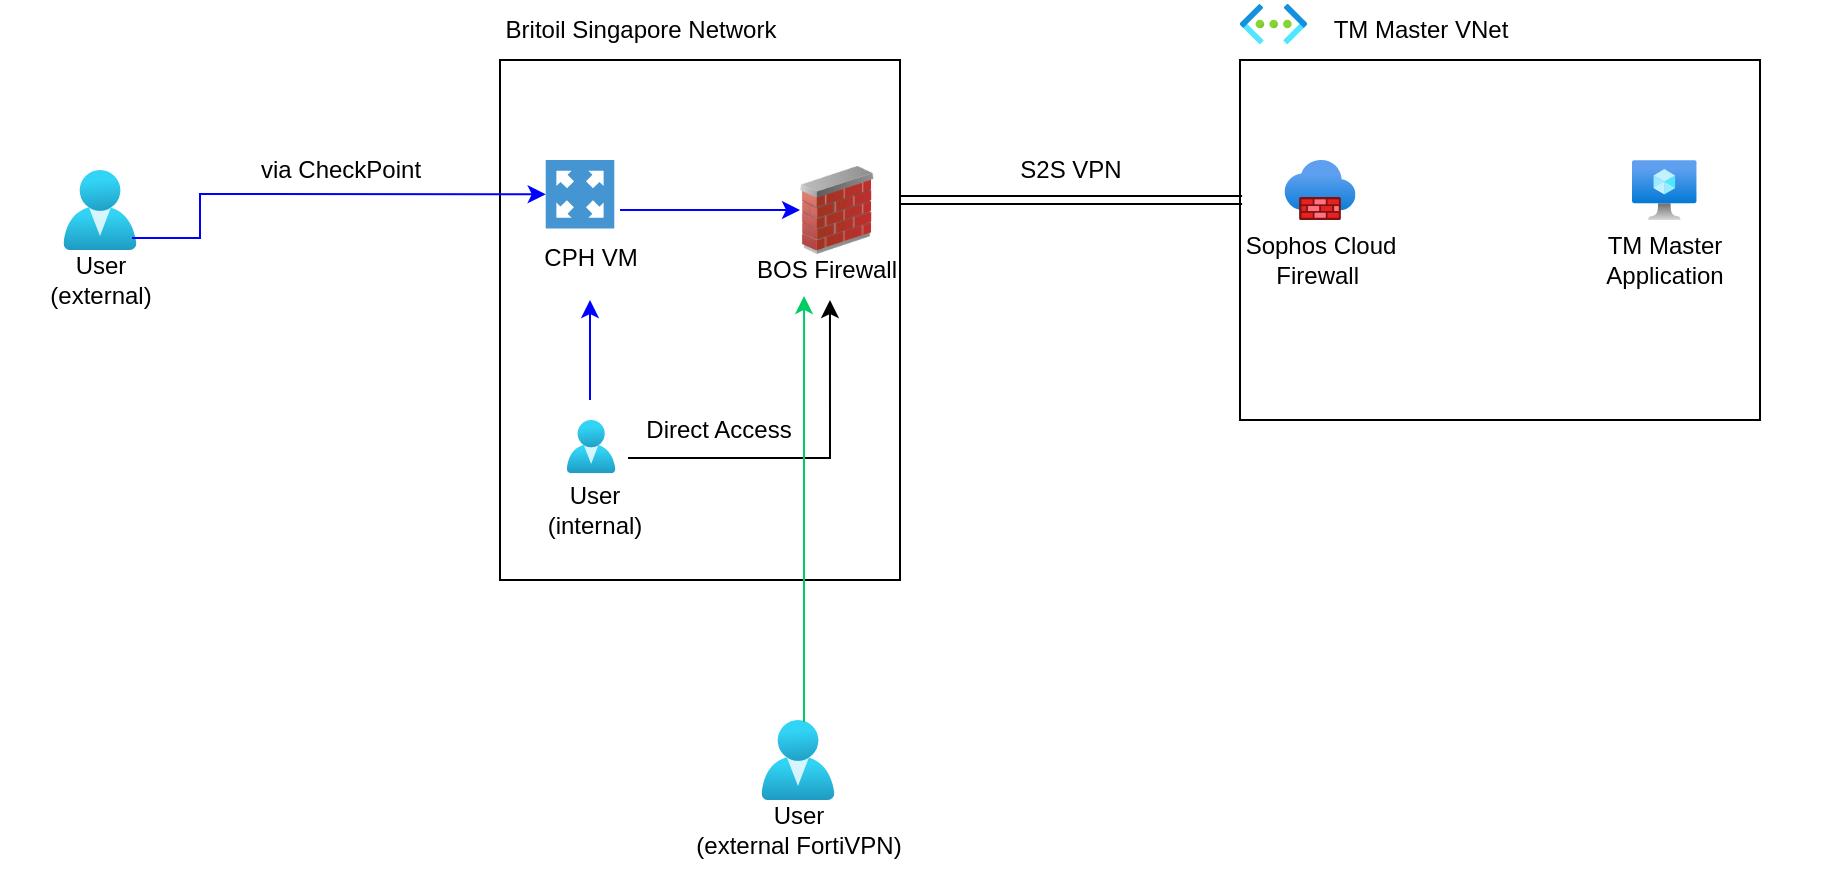 <mxfile version="21.6.3" type="github">
  <diagram name="Page-1" id="p7AqGDqLSS3fxnfkDhti">
    <mxGraphModel dx="1834" dy="764" grid="1" gridSize="10" guides="1" tooltips="1" connect="1" arrows="1" fold="1" page="0" pageScale="1" pageWidth="850" pageHeight="1100" math="0" shadow="0">
      <root>
        <mxCell id="0" />
        <mxCell id="1" parent="0" />
        <mxCell id="6vk0d98QOJqQDT9VrW9C-1" value="" style="rounded=0;whiteSpace=wrap;html=1;fillColor=none;" vertex="1" parent="1">
          <mxGeometry x="30" y="190" width="200" height="260" as="geometry" />
        </mxCell>
        <mxCell id="6vk0d98QOJqQDT9VrW9C-5" value="" style="group" vertex="1" connectable="0" parent="1">
          <mxGeometry x="40" y="240" width="60" height="60" as="geometry" />
        </mxCell>
        <mxCell id="6vk0d98QOJqQDT9VrW9C-2" value="" style="pointerEvents=1;shadow=0;dashed=0;html=1;strokeColor=none;fillColor=#4495D1;labelPosition=center;verticalLabelPosition=bottom;verticalAlign=top;align=center;outlineConnect=0;shape=mxgraph.veeam.2d.proxy_appliance;" vertex="1" parent="6vk0d98QOJqQDT9VrW9C-5">
          <mxGeometry x="12.857" width="34.286" height="34.286" as="geometry" />
        </mxCell>
        <mxCell id="6vk0d98QOJqQDT9VrW9C-4" value="CPH VM" style="text;html=1;align=center;verticalAlign=middle;resizable=0;points=[];autosize=1;strokeColor=none;fillColor=none;" vertex="1" parent="6vk0d98QOJqQDT9VrW9C-5">
          <mxGeometry y="34.286" width="70" height="30" as="geometry" />
        </mxCell>
        <mxCell id="6vk0d98QOJqQDT9VrW9C-6" value="Britoil Singapore Network" style="text;html=1;align=center;verticalAlign=middle;resizable=0;points=[];autosize=1;strokeColor=none;fillColor=none;" vertex="1" parent="1">
          <mxGeometry x="20" y="160" width="160" height="30" as="geometry" />
        </mxCell>
        <mxCell id="6vk0d98QOJqQDT9VrW9C-7" value="" style="rounded=0;whiteSpace=wrap;html=1;fillColor=none;" vertex="1" parent="1">
          <mxGeometry x="400" y="190" width="260" height="180" as="geometry" />
        </mxCell>
        <mxCell id="6vk0d98QOJqQDT9VrW9C-10" value="" style="group" vertex="1" connectable="0" parent="1">
          <mxGeometry x="400" y="160" width="145" height="30" as="geometry" />
        </mxCell>
        <mxCell id="6vk0d98QOJqQDT9VrW9C-8" value="" style="image;aspect=fixed;html=1;points=[];align=center;fontSize=12;image=img/lib/azure2/networking/Virtual_Networks.svg;" vertex="1" parent="6vk0d98QOJqQDT9VrW9C-10">
          <mxGeometry y="2" width="33.5" height="20" as="geometry" />
        </mxCell>
        <mxCell id="6vk0d98QOJqQDT9VrW9C-9" value="TM Master VNet" style="text;html=1;align=center;verticalAlign=middle;resizable=0;points=[];autosize=1;strokeColor=none;fillColor=none;" vertex="1" parent="6vk0d98QOJqQDT9VrW9C-10">
          <mxGeometry x="35" width="110" height="30" as="geometry" />
        </mxCell>
        <mxCell id="6vk0d98QOJqQDT9VrW9C-13" value="" style="group" vertex="1" connectable="0" parent="1">
          <mxGeometry x="550" y="240" width="140" height="65" as="geometry" />
        </mxCell>
        <mxCell id="6vk0d98QOJqQDT9VrW9C-11" value="" style="image;aspect=fixed;html=1;points=[];align=center;fontSize=12;image=img/lib/azure2/compute/Virtual_Machine.svg;" vertex="1" parent="6vk0d98QOJqQDT9VrW9C-13">
          <mxGeometry x="46" width="32.34" height="30" as="geometry" />
        </mxCell>
        <mxCell id="6vk0d98QOJqQDT9VrW9C-12" value="TM Master &lt;br&gt;Application" style="text;html=1;align=center;verticalAlign=middle;resizable=0;points=[];autosize=1;strokeColor=none;fillColor=none;" vertex="1" parent="6vk0d98QOJqQDT9VrW9C-13">
          <mxGeometry x="22.17" y="30" width="80" height="40" as="geometry" />
        </mxCell>
        <mxCell id="6vk0d98QOJqQDT9VrW9C-16" value="" style="group" vertex="1" connectable="0" parent="1">
          <mxGeometry x="390" y="240" width="100" height="70" as="geometry" />
        </mxCell>
        <mxCell id="6vk0d98QOJqQDT9VrW9C-14" value="" style="image;aspect=fixed;html=1;points=[];align=center;fontSize=12;image=img/lib/azure2/networking/Firewalls.svg;" vertex="1" parent="6vk0d98QOJqQDT9VrW9C-16">
          <mxGeometry x="32.25" width="35.5" height="30" as="geometry" />
        </mxCell>
        <mxCell id="6vk0d98QOJqQDT9VrW9C-15" value="Sophos Cloud &lt;br&gt;Firewall&amp;nbsp;" style="text;html=1;align=center;verticalAlign=middle;resizable=0;points=[];autosize=1;strokeColor=none;fillColor=none;" vertex="1" parent="6vk0d98QOJqQDT9VrW9C-16">
          <mxGeometry y="30" width="100" height="40" as="geometry" />
        </mxCell>
        <mxCell id="6vk0d98QOJqQDT9VrW9C-17" value="" style="shape=link;html=1;rounded=0;entryX=0.004;entryY=0.389;entryDx=0;entryDy=0;entryPerimeter=0;" edge="1" parent="1" target="6vk0d98QOJqQDT9VrW9C-7">
          <mxGeometry width="100" relative="1" as="geometry">
            <mxPoint x="230" y="260" as="sourcePoint" />
            <mxPoint x="330" y="280" as="targetPoint" />
          </mxGeometry>
        </mxCell>
        <mxCell id="6vk0d98QOJqQDT9VrW9C-18" value="S2S VPN" style="text;html=1;align=center;verticalAlign=middle;resizable=0;points=[];autosize=1;strokeColor=none;fillColor=none;" vertex="1" parent="1">
          <mxGeometry x="280" y="230" width="70" height="30" as="geometry" />
        </mxCell>
        <mxCell id="6vk0d98QOJqQDT9VrW9C-21" value="" style="group" vertex="1" connectable="0" parent="1">
          <mxGeometry x="160" y="230" width="90" height="80" as="geometry" />
        </mxCell>
        <mxCell id="6vk0d98QOJqQDT9VrW9C-19" value="" style="image;html=1;image=img/lib/clip_art/networking/Firewall_02_128x128.png" vertex="1" parent="6vk0d98QOJqQDT9VrW9C-21">
          <mxGeometry x="20" width="37" height="70" as="geometry" />
        </mxCell>
        <mxCell id="6vk0d98QOJqQDT9VrW9C-20" value="BOS Firewall" style="text;html=1;align=center;verticalAlign=middle;resizable=0;points=[];autosize=1;strokeColor=none;fillColor=none;" vertex="1" parent="6vk0d98QOJqQDT9VrW9C-21">
          <mxGeometry x="-12" y="50" width="90" height="30" as="geometry" />
        </mxCell>
        <mxCell id="6vk0d98QOJqQDT9VrW9C-25" value="" style="group" vertex="1" connectable="0" parent="1">
          <mxGeometry x="-220" y="245" width="100" height="75" as="geometry" />
        </mxCell>
        <mxCell id="6vk0d98QOJqQDT9VrW9C-29" value="" style="group" vertex="1" connectable="0" parent="6vk0d98QOJqQDT9VrW9C-25">
          <mxGeometry x="15" width="70" height="75" as="geometry" />
        </mxCell>
        <mxCell id="6vk0d98QOJqQDT9VrW9C-26" value="" style="image;aspect=fixed;html=1;points=[];align=center;fontSize=12;image=img/lib/azure2/identity/Users.svg;" vertex="1" parent="6vk0d98QOJqQDT9VrW9C-29">
          <mxGeometry x="16.71" width="36.57" height="40" as="geometry" />
        </mxCell>
        <mxCell id="6vk0d98QOJqQDT9VrW9C-27" value="User&lt;br&gt;(external)" style="text;html=1;align=center;verticalAlign=middle;resizable=0;points=[];autosize=1;strokeColor=none;fillColor=none;" vertex="1" parent="6vk0d98QOJqQDT9VrW9C-29">
          <mxGeometry y="35" width="70" height="40" as="geometry" />
        </mxCell>
        <mxCell id="6vk0d98QOJqQDT9VrW9C-28" value="" style="group" vertex="1" connectable="0" parent="1">
          <mxGeometry x="40" y="370" width="73.71" height="60.663" as="geometry" />
        </mxCell>
        <mxCell id="6vk0d98QOJqQDT9VrW9C-24" value="" style="group" vertex="1" connectable="0" parent="6vk0d98QOJqQDT9VrW9C-28">
          <mxGeometry width="73.71" height="50" as="geometry" />
        </mxCell>
        <mxCell id="6vk0d98QOJqQDT9VrW9C-22" value="" style="image;aspect=fixed;html=1;points=[];align=center;fontSize=12;image=img/lib/azure2/identity/Users.svg;" vertex="1" parent="6vk0d98QOJqQDT9VrW9C-24">
          <mxGeometry x="23.373" width="24.38" height="26.667" as="geometry" />
        </mxCell>
        <mxCell id="6vk0d98QOJqQDT9VrW9C-23" value="User&lt;br style=&quot;font-size: 12px;&quot;&gt;(internal)" style="text;html=1;align=center;verticalAlign=middle;resizable=0;points=[];autosize=1;strokeColor=none;fillColor=none;fontSize=12;" vertex="1" parent="6vk0d98QOJqQDT9VrW9C-28">
          <mxGeometry x="1.852" y="24.663" width="70" height="40" as="geometry" />
        </mxCell>
        <mxCell id="6vk0d98QOJqQDT9VrW9C-30" value="" style="endArrow=classic;html=1;rounded=0;exitX=0.729;exitY=-0.025;exitDx=0;exitDy=0;exitPerimeter=0;strokeColor=#0000FF;" edge="1" parent="1" source="6vk0d98QOJqQDT9VrW9C-27" target="6vk0d98QOJqQDT9VrW9C-2">
          <mxGeometry width="50" height="50" relative="1" as="geometry">
            <mxPoint x="-60" y="300" as="sourcePoint" />
            <mxPoint x="-10" y="250" as="targetPoint" />
            <Array as="points">
              <mxPoint x="-120" y="279" />
              <mxPoint x="-120" y="257" />
            </Array>
          </mxGeometry>
        </mxCell>
        <mxCell id="6vk0d98QOJqQDT9VrW9C-31" value="" style="endArrow=classic;html=1;rounded=0;strokeColor=#0000FF;" edge="1" parent="1" target="6vk0d98QOJqQDT9VrW9C-19">
          <mxGeometry width="50" height="50" relative="1" as="geometry">
            <mxPoint x="90" y="265" as="sourcePoint" />
            <mxPoint x="170" y="210" as="targetPoint" />
          </mxGeometry>
        </mxCell>
        <mxCell id="6vk0d98QOJqQDT9VrW9C-33" value="" style="endArrow=classic;html=1;rounded=0;strokeColor=#0000FF;" edge="1" parent="1">
          <mxGeometry width="50" height="50" relative="1" as="geometry">
            <mxPoint x="75" y="360" as="sourcePoint" />
            <mxPoint x="75" y="310" as="targetPoint" />
          </mxGeometry>
        </mxCell>
        <mxCell id="6vk0d98QOJqQDT9VrW9C-34" value="" style="endArrow=classic;html=1;rounded=0;exitX=0.745;exitY=-0.142;exitDx=0;exitDy=0;exitPerimeter=0;entryX=0.522;entryY=1;entryDx=0;entryDy=0;entryPerimeter=0;" edge="1" parent="1" source="6vk0d98QOJqQDT9VrW9C-23" target="6vk0d98QOJqQDT9VrW9C-20">
          <mxGeometry width="50" height="50" relative="1" as="geometry">
            <mxPoint x="140" y="390" as="sourcePoint" />
            <mxPoint x="190" y="340" as="targetPoint" />
            <Array as="points">
              <mxPoint x="195" y="389" />
            </Array>
          </mxGeometry>
        </mxCell>
        <mxCell id="6vk0d98QOJqQDT9VrW9C-36" value="via CheckPoint" style="text;html=1;align=center;verticalAlign=middle;resizable=0;points=[];autosize=1;strokeColor=none;fillColor=none;" vertex="1" parent="1">
          <mxGeometry x="-100" y="230" width="100" height="30" as="geometry" />
        </mxCell>
        <mxCell id="6vk0d98QOJqQDT9VrW9C-37" value="Direct Access" style="text;html=1;align=center;verticalAlign=middle;resizable=0;points=[];autosize=1;strokeColor=none;fillColor=none;" vertex="1" parent="1">
          <mxGeometry x="89" y="360" width="100" height="30" as="geometry" />
        </mxCell>
        <mxCell id="6vk0d98QOJqQDT9VrW9C-38" value="" style="group" vertex="1" connectable="0" parent="1">
          <mxGeometry x="144" y="520" width="100" height="75" as="geometry" />
        </mxCell>
        <mxCell id="6vk0d98QOJqQDT9VrW9C-39" value="" style="image;aspect=fixed;html=1;points=[];align=center;fontSize=12;image=img/lib/azure2/identity/Users.svg;" vertex="1" parent="6vk0d98QOJqQDT9VrW9C-38">
          <mxGeometry x="16.71" width="36.57" height="40" as="geometry" />
        </mxCell>
        <mxCell id="6vk0d98QOJqQDT9VrW9C-40" value="User&lt;br&gt;(external FortiVPN)" style="text;html=1;align=center;verticalAlign=middle;resizable=0;points=[];autosize=1;strokeColor=none;fillColor=none;" vertex="1" parent="6vk0d98QOJqQDT9VrW9C-38">
          <mxGeometry x="-30" y="35" width="130" height="40" as="geometry" />
        </mxCell>
        <mxCell id="6vk0d98QOJqQDT9VrW9C-41" value="" style="endArrow=classic;html=1;rounded=0;entryX=0.378;entryY=0.933;entryDx=0;entryDy=0;entryPerimeter=0;fontColor=#00CC00;strokeColor=#00CC66;exitX=0.582;exitY=0.025;exitDx=0;exitDy=0;exitPerimeter=0;" edge="1" parent="1" source="6vk0d98QOJqQDT9VrW9C-39" target="6vk0d98QOJqQDT9VrW9C-20">
          <mxGeometry width="50" height="50" relative="1" as="geometry">
            <mxPoint x="180" y="510" as="sourcePoint" />
            <mxPoint x="240" y="460" as="targetPoint" />
          </mxGeometry>
        </mxCell>
      </root>
    </mxGraphModel>
  </diagram>
</mxfile>
